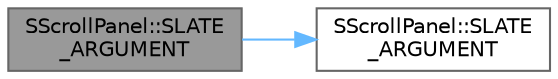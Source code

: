 digraph "SScrollPanel::SLATE_ARGUMENT"
{
 // INTERACTIVE_SVG=YES
 // LATEX_PDF_SIZE
  bgcolor="transparent";
  edge [fontname=Helvetica,fontsize=10,labelfontname=Helvetica,labelfontsize=10];
  node [fontname=Helvetica,fontsize=10,shape=box,height=0.2,width=0.4];
  rankdir="LR";
  Node1 [id="Node000001",label="SScrollPanel::SLATE\l_ARGUMENT",height=0.2,width=0.4,color="gray40", fillcolor="grey60", style="filled", fontcolor="black",tooltip=" "];
  Node1 -> Node2 [id="edge1_Node000001_Node000002",color="steelblue1",style="solid",tooltip=" "];
  Node2 [id="Node000002",label="SScrollPanel::SLATE\l_ARGUMENT",height=0.2,width=0.4,color="grey40", fillcolor="white", style="filled",URL="$d9/d38/classSScrollPanel.html#a3c86301f6d0a805bbb18f4e0f2f2dce1",tooltip=" "];
}
